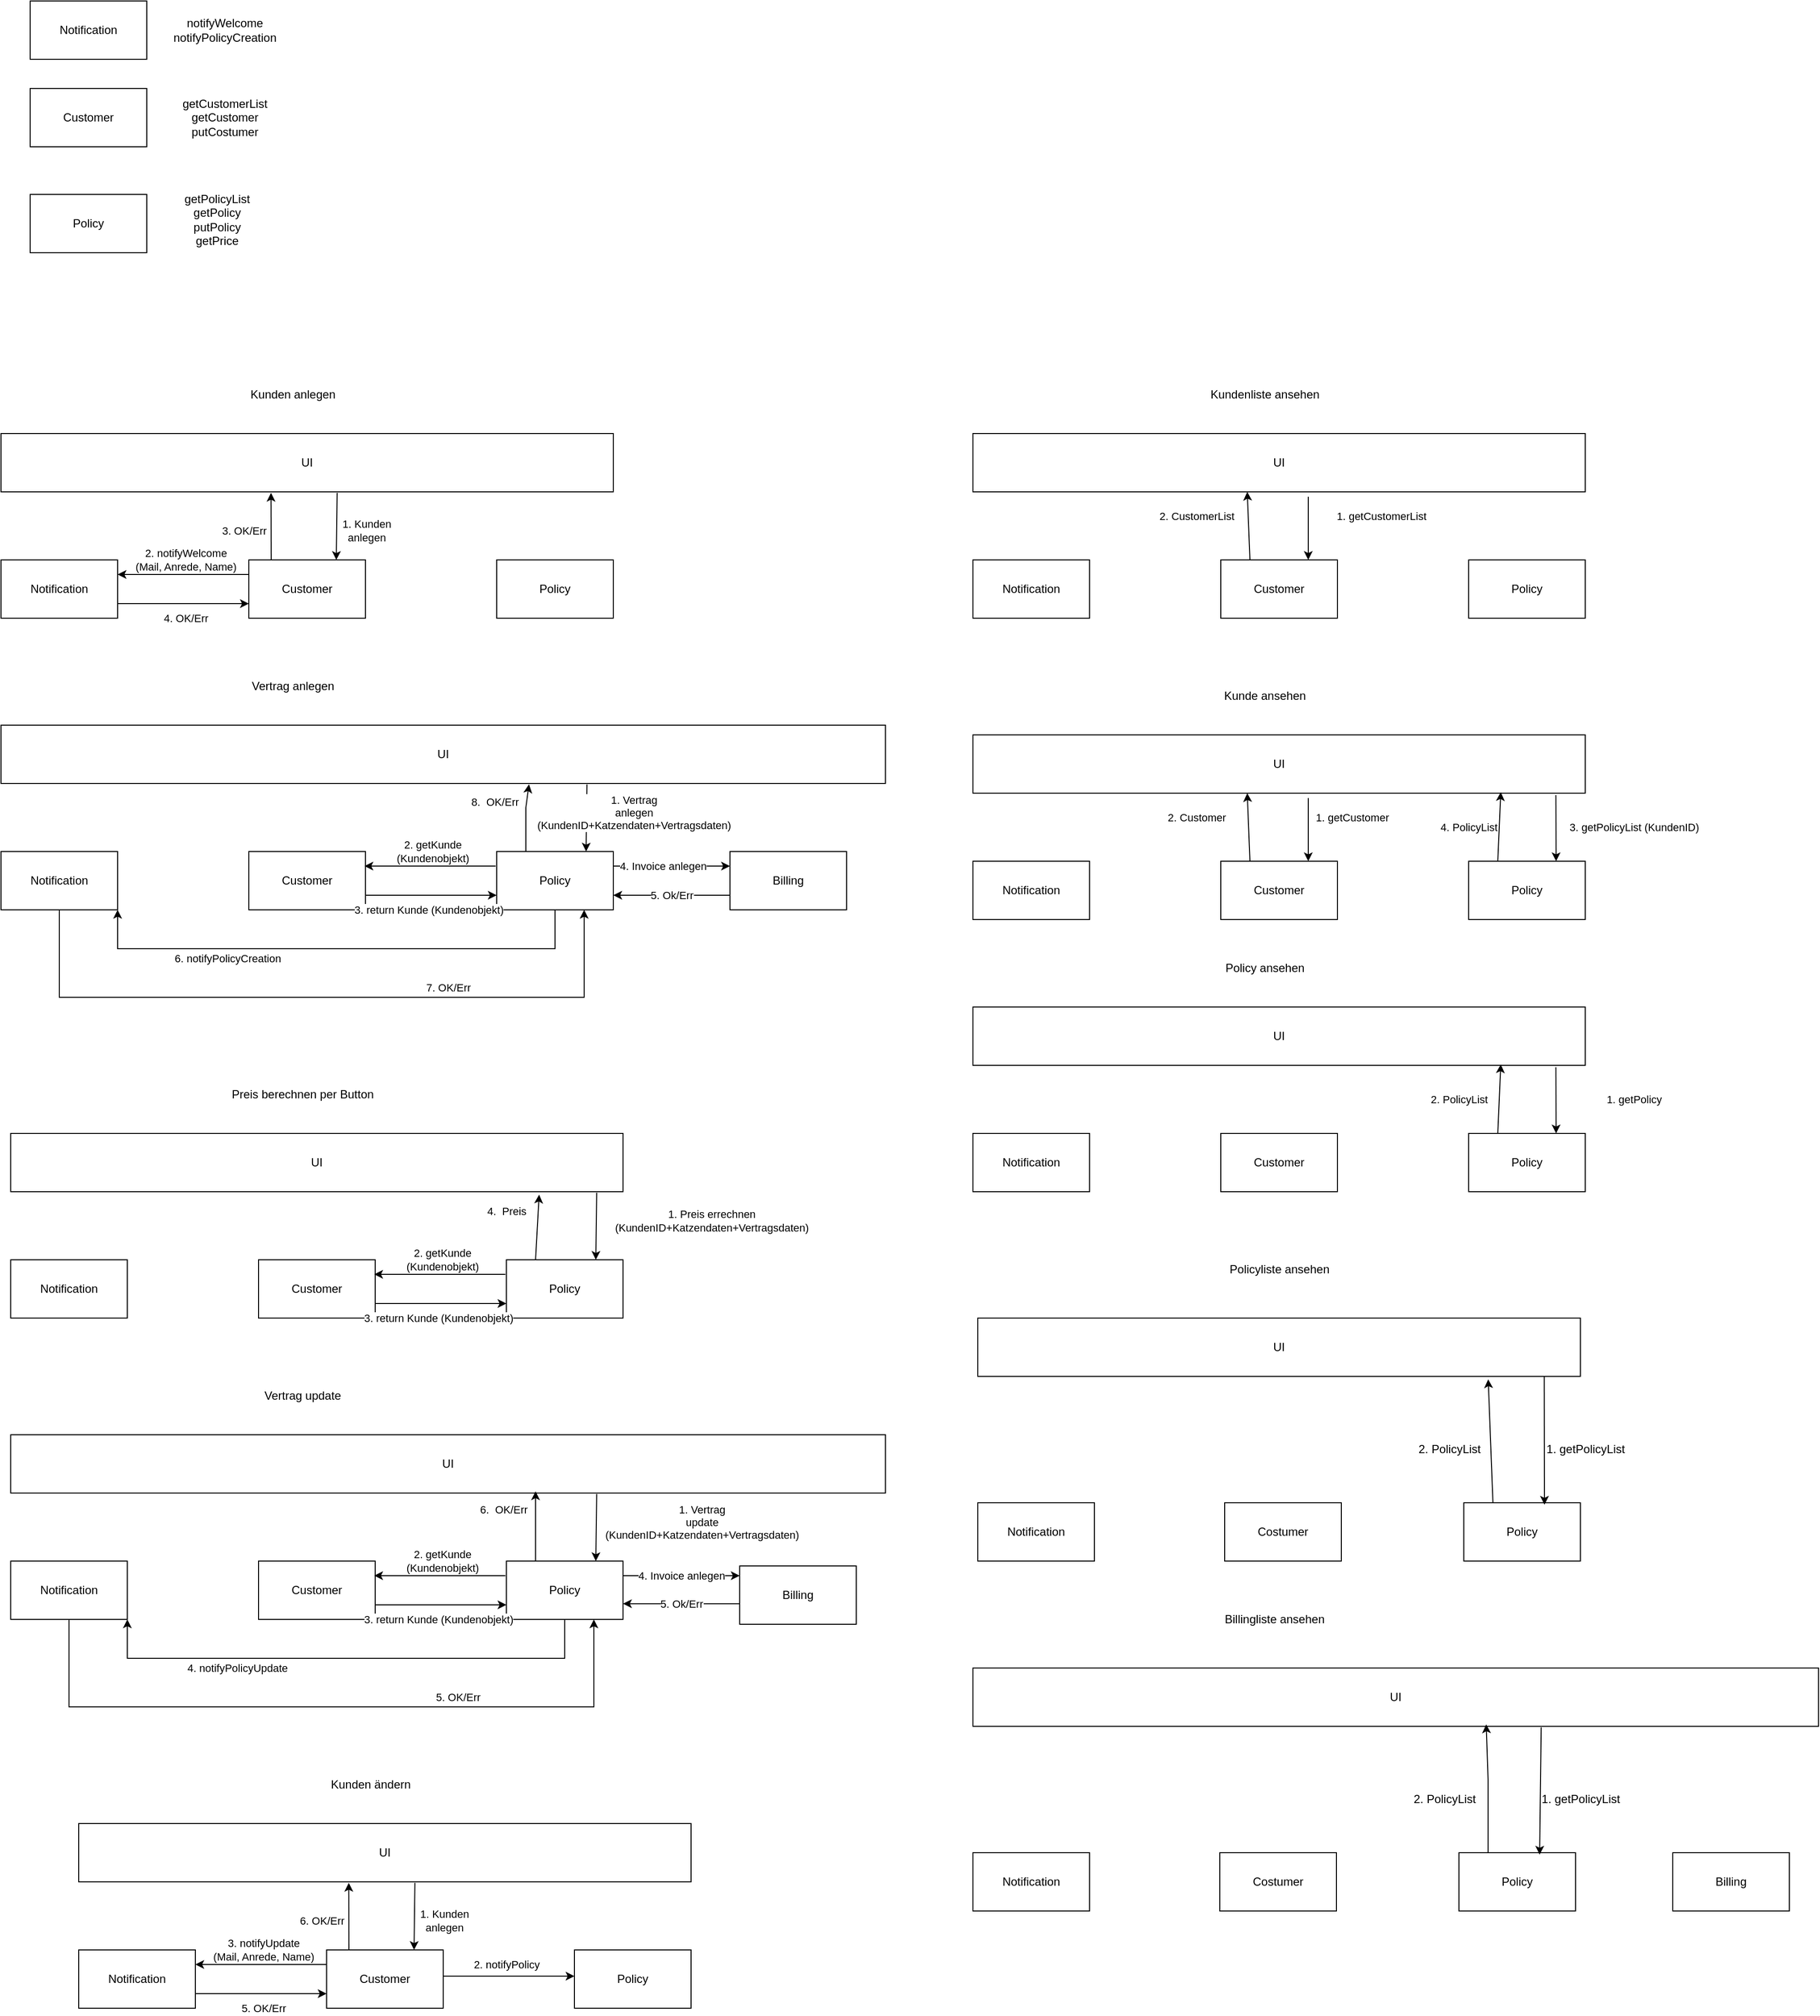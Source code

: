 <mxfile version="21.2.8" type="device">
  <diagram name="Page-1" id="IQKluNJay5yoK7Y6dzIi">
    <mxGraphModel dx="932" dy="2498" grid="1" gridSize="10" guides="1" tooltips="1" connect="1" arrows="1" fold="1" page="1" pageScale="1" pageWidth="850" pageHeight="1100" math="0" shadow="0">
      <root>
        <mxCell id="0" />
        <mxCell id="1" parent="0" />
        <mxCell id="1nyKRvvFUWUzTekV5F1x-77" value="UI" style="rounded=0;whiteSpace=wrap;html=1;" parent="1" vertex="1">
          <mxGeometry x="20" y="75" width="630" height="60" as="geometry" />
        </mxCell>
        <mxCell id="1nyKRvvFUWUzTekV5F1x-78" value="Notification" style="rounded=0;whiteSpace=wrap;html=1;" parent="1" vertex="1">
          <mxGeometry x="20" y="205" width="120" height="60" as="geometry" />
        </mxCell>
        <mxCell id="1nyKRvvFUWUzTekV5F1x-79" value="Customer" style="rounded=0;whiteSpace=wrap;html=1;" parent="1" vertex="1">
          <mxGeometry x="275" y="205" width="120" height="60" as="geometry" />
        </mxCell>
        <mxCell id="1nyKRvvFUWUzTekV5F1x-80" value="Policy" style="rounded=0;whiteSpace=wrap;html=1;" parent="1" vertex="1">
          <mxGeometry x="530" y="205" width="120" height="60" as="geometry" />
        </mxCell>
        <mxCell id="1nyKRvvFUWUzTekV5F1x-81" value="" style="endArrow=classic;html=1;rounded=0;entryX=0.75;entryY=0;entryDx=0;entryDy=0;exitX=0.549;exitY=1.017;exitDx=0;exitDy=0;exitPerimeter=0;" parent="1" source="1nyKRvvFUWUzTekV5F1x-77" target="1nyKRvvFUWUzTekV5F1x-79" edge="1">
          <mxGeometry width="50" height="50" relative="1" as="geometry">
            <mxPoint x="280" y="465" as="sourcePoint" />
            <mxPoint x="330" y="415" as="targetPoint" />
          </mxGeometry>
        </mxCell>
        <mxCell id="1nyKRvvFUWUzTekV5F1x-82" value="1. Kunden&lt;br&gt;anlegen" style="edgeLabel;html=1;align=center;verticalAlign=middle;resizable=0;points=[];" parent="1nyKRvvFUWUzTekV5F1x-81" vertex="1" connectable="0">
          <mxGeometry x="0.334" y="-1" relative="1" as="geometry">
            <mxPoint x="31" y="-7" as="offset" />
          </mxGeometry>
        </mxCell>
        <mxCell id="1nyKRvvFUWUzTekV5F1x-83" value="" style="endArrow=classic;html=1;rounded=0;entryX=0.441;entryY=1.017;entryDx=0;entryDy=0;entryPerimeter=0;" parent="1" target="1nyKRvvFUWUzTekV5F1x-77" edge="1">
          <mxGeometry width="50" height="50" relative="1" as="geometry">
            <mxPoint x="298" y="205" as="sourcePoint" />
            <mxPoint x="340" y="355" as="targetPoint" />
          </mxGeometry>
        </mxCell>
        <mxCell id="1nyKRvvFUWUzTekV5F1x-84" value="3. OK/Err" style="edgeLabel;html=1;align=center;verticalAlign=middle;resizable=0;points=[];" parent="1nyKRvvFUWUzTekV5F1x-83" vertex="1" connectable="0">
          <mxGeometry x="-0.536" y="2" relative="1" as="geometry">
            <mxPoint x="-26" y="-14" as="offset" />
          </mxGeometry>
        </mxCell>
        <mxCell id="1nyKRvvFUWUzTekV5F1x-85" value="Kunden anlegen&lt;br&gt;" style="text;html=1;align=center;verticalAlign=middle;resizable=0;points=[];autosize=1;strokeColor=none;fillColor=none;" parent="1" vertex="1">
          <mxGeometry x="265" y="20" width="110" height="30" as="geometry" />
        </mxCell>
        <mxCell id="1nyKRvvFUWUzTekV5F1x-86" value="" style="endArrow=classic;html=1;rounded=0;exitX=0;exitY=0.25;exitDx=0;exitDy=0;entryX=1;entryY=0.25;entryDx=0;entryDy=0;" parent="1" source="1nyKRvvFUWUzTekV5F1x-79" target="1nyKRvvFUWUzTekV5F1x-78" edge="1">
          <mxGeometry width="50" height="50" relative="1" as="geometry">
            <mxPoint x="490" y="305" as="sourcePoint" />
            <mxPoint x="540" y="255" as="targetPoint" />
          </mxGeometry>
        </mxCell>
        <mxCell id="1nyKRvvFUWUzTekV5F1x-87" value="2. notifyWelcome &lt;br&gt;(Mail, Anrede, Name)" style="edgeLabel;html=1;align=center;verticalAlign=middle;resizable=0;points=[];" parent="1nyKRvvFUWUzTekV5F1x-86" vertex="1" connectable="0">
          <mxGeometry x="0.585" y="1" relative="1" as="geometry">
            <mxPoint x="42" y="-16" as="offset" />
          </mxGeometry>
        </mxCell>
        <mxCell id="1nyKRvvFUWUzTekV5F1x-88" value="UI" style="rounded=0;whiteSpace=wrap;html=1;" parent="1" vertex="1">
          <mxGeometry x="20" y="375" width="910" height="60" as="geometry" />
        </mxCell>
        <mxCell id="1nyKRvvFUWUzTekV5F1x-105" style="edgeStyle=orthogonalEdgeStyle;rounded=0;orthogonalLoop=1;jettySize=auto;html=1;entryX=0.75;entryY=1;entryDx=0;entryDy=0;" parent="1" source="1nyKRvvFUWUzTekV5F1x-89" target="1nyKRvvFUWUzTekV5F1x-91" edge="1">
          <mxGeometry relative="1" as="geometry">
            <Array as="points">
              <mxPoint x="80" y="655" />
              <mxPoint x="620" y="655" />
            </Array>
          </mxGeometry>
        </mxCell>
        <mxCell id="1nyKRvvFUWUzTekV5F1x-106" value="7. OK/Err" style="edgeLabel;html=1;align=center;verticalAlign=middle;resizable=0;points=[];" parent="1nyKRvvFUWUzTekV5F1x-105" vertex="1" connectable="0">
          <mxGeometry x="0.55" y="-5" relative="1" as="geometry">
            <mxPoint x="-68" y="-15" as="offset" />
          </mxGeometry>
        </mxCell>
        <mxCell id="1nyKRvvFUWUzTekV5F1x-89" value="Notification" style="rounded=0;whiteSpace=wrap;html=1;" parent="1" vertex="1">
          <mxGeometry x="20" y="505" width="120" height="60" as="geometry" />
        </mxCell>
        <mxCell id="1nyKRvvFUWUzTekV5F1x-90" value="Customer" style="rounded=0;whiteSpace=wrap;html=1;" parent="1" vertex="1">
          <mxGeometry x="275" y="505" width="120" height="60" as="geometry" />
        </mxCell>
        <mxCell id="1nyKRvvFUWUzTekV5F1x-103" style="edgeStyle=orthogonalEdgeStyle;rounded=0;orthogonalLoop=1;jettySize=auto;html=1;entryX=1;entryY=1;entryDx=0;entryDy=0;" parent="1" source="1nyKRvvFUWUzTekV5F1x-91" target="1nyKRvvFUWUzTekV5F1x-89" edge="1">
          <mxGeometry relative="1" as="geometry">
            <Array as="points">
              <mxPoint x="590" y="605" />
              <mxPoint x="140" y="605" />
            </Array>
          </mxGeometry>
        </mxCell>
        <mxCell id="1nyKRvvFUWUzTekV5F1x-104" value="6. notifyPolicyCreation" style="edgeLabel;html=1;align=center;verticalAlign=middle;resizable=0;points=[];" parent="1nyKRvvFUWUzTekV5F1x-103" vertex="1" connectable="0">
          <mxGeometry x="0.633" y="2" relative="1" as="geometry">
            <mxPoint x="55" y="8" as="offset" />
          </mxGeometry>
        </mxCell>
        <mxCell id="1nyKRvvFUWUzTekV5F1x-91" value="Policy" style="rounded=0;whiteSpace=wrap;html=1;" parent="1" vertex="1">
          <mxGeometry x="530" y="505" width="120" height="60" as="geometry" />
        </mxCell>
        <mxCell id="1nyKRvvFUWUzTekV5F1x-96" value="Vertrag anlegen" style="text;html=1;align=center;verticalAlign=middle;resizable=0;points=[];autosize=1;strokeColor=none;fillColor=none;" parent="1" vertex="1">
          <mxGeometry x="265" y="320" width="110" height="30" as="geometry" />
        </mxCell>
        <mxCell id="1nyKRvvFUWUzTekV5F1x-97" value="" style="endArrow=classic;html=1;rounded=0;exitX=0;exitY=0.25;exitDx=0;exitDy=0;entryX=1;entryY=0.25;entryDx=0;entryDy=0;" parent="1" edge="1">
          <mxGeometry width="50" height="50" relative="1" as="geometry">
            <mxPoint x="529" y="520" as="sourcePoint" />
            <mxPoint x="394" y="520" as="targetPoint" />
          </mxGeometry>
        </mxCell>
        <mxCell id="1nyKRvvFUWUzTekV5F1x-98" value="2. getKunde &lt;br&gt;(Kundenobjekt)" style="edgeLabel;html=1;align=center;verticalAlign=middle;resizable=0;points=[];" parent="1nyKRvvFUWUzTekV5F1x-97" vertex="1" connectable="0">
          <mxGeometry x="0.585" y="1" relative="1" as="geometry">
            <mxPoint x="42" y="-16" as="offset" />
          </mxGeometry>
        </mxCell>
        <mxCell id="1nyKRvvFUWUzTekV5F1x-99" value="" style="endArrow=classic;html=1;rounded=0;entryX=0.75;entryY=0;entryDx=0;entryDy=0;exitX=0.549;exitY=1.017;exitDx=0;exitDy=0;exitPerimeter=0;" parent="1" edge="1">
          <mxGeometry width="50" height="50" relative="1" as="geometry">
            <mxPoint x="622.87" y="436.02" as="sourcePoint" />
            <mxPoint x="622" y="505" as="targetPoint" />
          </mxGeometry>
        </mxCell>
        <mxCell id="1nyKRvvFUWUzTekV5F1x-100" value="1. Vertrag&lt;br&gt;anlegen&lt;br&gt;(KundenID+Katzendaten+Vertragsdaten)" style="edgeLabel;html=1;align=center;verticalAlign=middle;resizable=0;points=[];" parent="1nyKRvvFUWUzTekV5F1x-99" vertex="1" connectable="0">
          <mxGeometry x="0.334" y="-1" relative="1" as="geometry">
            <mxPoint x="49" y="-17" as="offset" />
          </mxGeometry>
        </mxCell>
        <mxCell id="1nyKRvvFUWUzTekV5F1x-101" value="" style="endArrow=classic;html=1;rounded=0;entryX=0;entryY=0.75;entryDx=0;entryDy=0;exitX=1;exitY=0.75;exitDx=0;exitDy=0;" parent="1" source="1nyKRvvFUWUzTekV5F1x-90" target="1nyKRvvFUWUzTekV5F1x-91" edge="1">
          <mxGeometry width="50" height="50" relative="1" as="geometry">
            <mxPoint x="490" y="645" as="sourcePoint" />
            <mxPoint x="490" y="535" as="targetPoint" />
          </mxGeometry>
        </mxCell>
        <mxCell id="1nyKRvvFUWUzTekV5F1x-102" value="3. return Kunde (Kundenobjekt)" style="edgeLabel;html=1;align=center;verticalAlign=middle;resizable=0;points=[];" parent="1nyKRvvFUWUzTekV5F1x-101" vertex="1" connectable="0">
          <mxGeometry x="-0.259" y="-2" relative="1" as="geometry">
            <mxPoint x="15" y="13" as="offset" />
          </mxGeometry>
        </mxCell>
        <mxCell id="1nyKRvvFUWUzTekV5F1x-107" value="" style="endArrow=classic;html=1;rounded=0;exitX=1;exitY=0.75;exitDx=0;exitDy=0;entryX=0;entryY=0.75;entryDx=0;entryDy=0;" parent="1" source="1nyKRvvFUWUzTekV5F1x-78" target="1nyKRvvFUWUzTekV5F1x-79" edge="1">
          <mxGeometry width="50" height="50" relative="1" as="geometry">
            <mxPoint x="360" y="345" as="sourcePoint" />
            <mxPoint x="410" y="295" as="targetPoint" />
          </mxGeometry>
        </mxCell>
        <mxCell id="1nyKRvvFUWUzTekV5F1x-108" value="4. OK/Err&lt;br&gt;" style="edgeLabel;html=1;align=center;verticalAlign=middle;resizable=0;points=[];" parent="1nyKRvvFUWUzTekV5F1x-107" vertex="1" connectable="0">
          <mxGeometry x="0.156" y="-3" relative="1" as="geometry">
            <mxPoint x="-8" y="12" as="offset" />
          </mxGeometry>
        </mxCell>
        <mxCell id="1nyKRvvFUWUzTekV5F1x-109" value="" style="endArrow=classic;html=1;rounded=0;exitX=0.25;exitY=0;exitDx=0;exitDy=0;entryX=0.597;entryY=1.014;entryDx=0;entryDy=0;entryPerimeter=0;" parent="1" source="1nyKRvvFUWUzTekV5F1x-91" target="1nyKRvvFUWUzTekV5F1x-88" edge="1">
          <mxGeometry width="50" height="50" relative="1" as="geometry">
            <mxPoint x="360" y="705" as="sourcePoint" />
            <mxPoint x="410" y="655" as="targetPoint" />
            <Array as="points">
              <mxPoint x="560" y="460" />
            </Array>
          </mxGeometry>
        </mxCell>
        <mxCell id="1nyKRvvFUWUzTekV5F1x-110" value="8.&amp;nbsp; OK/Err" style="edgeLabel;html=1;align=center;verticalAlign=middle;resizable=0;points=[];" parent="1nyKRvvFUWUzTekV5F1x-109" vertex="1" connectable="0">
          <mxGeometry x="0.49" y="2" relative="1" as="geometry">
            <mxPoint x="-31" as="offset" />
          </mxGeometry>
        </mxCell>
        <mxCell id="1nyKRvvFUWUzTekV5F1x-129" value="UI" style="rounded=0;whiteSpace=wrap;html=1;" parent="1" vertex="1">
          <mxGeometry x="30" y="795" width="630" height="60" as="geometry" />
        </mxCell>
        <mxCell id="1nyKRvvFUWUzTekV5F1x-132" value="Notification" style="rounded=0;whiteSpace=wrap;html=1;" parent="1" vertex="1">
          <mxGeometry x="30" y="925" width="120" height="60" as="geometry" />
        </mxCell>
        <mxCell id="1nyKRvvFUWUzTekV5F1x-133" value="Customer" style="rounded=0;whiteSpace=wrap;html=1;" parent="1" vertex="1">
          <mxGeometry x="285" y="925" width="120" height="60" as="geometry" />
        </mxCell>
        <mxCell id="1nyKRvvFUWUzTekV5F1x-136" value="Policy" style="rounded=0;whiteSpace=wrap;html=1;" parent="1" vertex="1">
          <mxGeometry x="540" y="925" width="120" height="60" as="geometry" />
        </mxCell>
        <mxCell id="1nyKRvvFUWUzTekV5F1x-137" value="Preis berechnen per Button" style="text;html=1;align=center;verticalAlign=middle;resizable=0;points=[];autosize=1;strokeColor=none;fillColor=none;" parent="1" vertex="1">
          <mxGeometry x="245" y="740" width="170" height="30" as="geometry" />
        </mxCell>
        <mxCell id="1nyKRvvFUWUzTekV5F1x-138" value="" style="endArrow=classic;html=1;rounded=0;exitX=0;exitY=0.25;exitDx=0;exitDy=0;entryX=1;entryY=0.25;entryDx=0;entryDy=0;" parent="1" edge="1">
          <mxGeometry width="50" height="50" relative="1" as="geometry">
            <mxPoint x="539" y="940" as="sourcePoint" />
            <mxPoint x="404" y="940" as="targetPoint" />
          </mxGeometry>
        </mxCell>
        <mxCell id="1nyKRvvFUWUzTekV5F1x-139" value="2. getKunde &lt;br&gt;(Kundenobjekt)" style="edgeLabel;html=1;align=center;verticalAlign=middle;resizable=0;points=[];" parent="1nyKRvvFUWUzTekV5F1x-138" vertex="1" connectable="0">
          <mxGeometry x="0.585" y="1" relative="1" as="geometry">
            <mxPoint x="42" y="-16" as="offset" />
          </mxGeometry>
        </mxCell>
        <mxCell id="1nyKRvvFUWUzTekV5F1x-140" value="" style="endArrow=classic;html=1;rounded=0;entryX=0.75;entryY=0;entryDx=0;entryDy=0;exitX=0.549;exitY=1.017;exitDx=0;exitDy=0;exitPerimeter=0;" parent="1" edge="1">
          <mxGeometry width="50" height="50" relative="1" as="geometry">
            <mxPoint x="632.87" y="856.02" as="sourcePoint" />
            <mxPoint x="632" y="925" as="targetPoint" />
          </mxGeometry>
        </mxCell>
        <mxCell id="1nyKRvvFUWUzTekV5F1x-141" value="1. Preis errechnen&lt;br&gt;(KundenID+Katzendaten+Vertragsdaten)" style="edgeLabel;html=1;align=center;verticalAlign=middle;resizable=0;points=[];" parent="1nyKRvvFUWUzTekV5F1x-140" vertex="1" connectable="0">
          <mxGeometry x="0.334" y="-1" relative="1" as="geometry">
            <mxPoint x="119" y="-17" as="offset" />
          </mxGeometry>
        </mxCell>
        <mxCell id="1nyKRvvFUWUzTekV5F1x-142" value="" style="endArrow=classic;html=1;rounded=0;entryX=0;entryY=0.75;entryDx=0;entryDy=0;exitX=1;exitY=0.75;exitDx=0;exitDy=0;" parent="1" source="1nyKRvvFUWUzTekV5F1x-133" target="1nyKRvvFUWUzTekV5F1x-136" edge="1">
          <mxGeometry width="50" height="50" relative="1" as="geometry">
            <mxPoint x="500" y="1065" as="sourcePoint" />
            <mxPoint x="500" y="955" as="targetPoint" />
          </mxGeometry>
        </mxCell>
        <mxCell id="1nyKRvvFUWUzTekV5F1x-143" value="3. return Kunde (Kundenobjekt)" style="edgeLabel;html=1;align=center;verticalAlign=middle;resizable=0;points=[];" parent="1nyKRvvFUWUzTekV5F1x-142" vertex="1" connectable="0">
          <mxGeometry x="-0.259" y="-2" relative="1" as="geometry">
            <mxPoint x="15" y="13" as="offset" />
          </mxGeometry>
        </mxCell>
        <mxCell id="1nyKRvvFUWUzTekV5F1x-144" value="" style="endArrow=classic;html=1;rounded=0;entryX=0.863;entryY=1.05;entryDx=0;entryDy=0;entryPerimeter=0;exitX=0.25;exitY=0;exitDx=0;exitDy=0;" parent="1" source="1nyKRvvFUWUzTekV5F1x-136" target="1nyKRvvFUWUzTekV5F1x-129" edge="1">
          <mxGeometry width="50" height="50" relative="1" as="geometry">
            <mxPoint x="370" y="1125" as="sourcePoint" />
            <mxPoint x="420" y="1075" as="targetPoint" />
          </mxGeometry>
        </mxCell>
        <mxCell id="1nyKRvvFUWUzTekV5F1x-145" value="4.&amp;nbsp; Preis" style="edgeLabel;html=1;align=center;verticalAlign=middle;resizable=0;points=[];" parent="1nyKRvvFUWUzTekV5F1x-144" vertex="1" connectable="0">
          <mxGeometry x="0.49" y="2" relative="1" as="geometry">
            <mxPoint x="-31" as="offset" />
          </mxGeometry>
        </mxCell>
        <mxCell id="1nyKRvvFUWUzTekV5F1x-146" value="Notification" style="rounded=0;whiteSpace=wrap;html=1;" parent="1" vertex="1">
          <mxGeometry x="50" y="-370" width="120" height="60" as="geometry" />
        </mxCell>
        <mxCell id="1nyKRvvFUWUzTekV5F1x-147" value="notifyWelcome&lt;br&gt;notifyPolicyCreation" style="text;html=1;align=center;verticalAlign=middle;resizable=0;points=[];autosize=1;strokeColor=none;fillColor=none;" parent="1" vertex="1">
          <mxGeometry x="185" y="-360" width="130" height="40" as="geometry" />
        </mxCell>
        <mxCell id="1nyKRvvFUWUzTekV5F1x-148" value="Customer" style="rounded=0;whiteSpace=wrap;html=1;" parent="1" vertex="1">
          <mxGeometry x="50" y="-280" width="120" height="60" as="geometry" />
        </mxCell>
        <mxCell id="1nyKRvvFUWUzTekV5F1x-149" value="getCustomerList&lt;br&gt;getCustomer&lt;br&gt;putCostumer&lt;br&gt;" style="text;html=1;align=center;verticalAlign=middle;resizable=0;points=[];autosize=1;strokeColor=none;fillColor=none;" parent="1" vertex="1">
          <mxGeometry x="195" y="-280" width="110" height="60" as="geometry" />
        </mxCell>
        <mxCell id="1nyKRvvFUWUzTekV5F1x-150" value="Policy" style="rounded=0;whiteSpace=wrap;html=1;" parent="1" vertex="1">
          <mxGeometry x="50" y="-171" width="120" height="60" as="geometry" />
        </mxCell>
        <mxCell id="1nyKRvvFUWUzTekV5F1x-151" value="getPolicyList&lt;br&gt;getPolicy&lt;br&gt;putPolicy&lt;br&gt;getPrice" style="text;html=1;align=center;verticalAlign=middle;resizable=0;points=[];autosize=1;strokeColor=none;fillColor=none;" parent="1" vertex="1">
          <mxGeometry x="197" y="-180" width="90" height="70" as="geometry" />
        </mxCell>
        <mxCell id="1nyKRvvFUWUzTekV5F1x-166" value="UI" style="rounded=0;whiteSpace=wrap;html=1;" parent="1" vertex="1">
          <mxGeometry x="1020" y="75" width="630" height="60" as="geometry" />
        </mxCell>
        <mxCell id="1nyKRvvFUWUzTekV5F1x-167" value="Notification" style="rounded=0;whiteSpace=wrap;html=1;" parent="1" vertex="1">
          <mxGeometry x="1020" y="205" width="120" height="60" as="geometry" />
        </mxCell>
        <mxCell id="1nyKRvvFUWUzTekV5F1x-168" value="Customer" style="rounded=0;whiteSpace=wrap;html=1;" parent="1" vertex="1">
          <mxGeometry x="1275" y="205" width="120" height="60" as="geometry" />
        </mxCell>
        <mxCell id="1nyKRvvFUWUzTekV5F1x-169" value="Policy" style="rounded=0;whiteSpace=wrap;html=1;" parent="1" vertex="1">
          <mxGeometry x="1530" y="205" width="120" height="60" as="geometry" />
        </mxCell>
        <mxCell id="1nyKRvvFUWUzTekV5F1x-170" value="Kundenliste ansehen" style="text;html=1;align=center;verticalAlign=middle;resizable=0;points=[];autosize=1;strokeColor=none;fillColor=none;" parent="1" vertex="1">
          <mxGeometry x="1250" y="20" width="140" height="30" as="geometry" />
        </mxCell>
        <mxCell id="1nyKRvvFUWUzTekV5F1x-180" value="" style="endArrow=classic;html=1;rounded=0;entryX=0.75;entryY=0;entryDx=0;entryDy=0;" parent="1" target="1nyKRvvFUWUzTekV5F1x-168" edge="1">
          <mxGeometry width="50" height="50" relative="1" as="geometry">
            <mxPoint x="1365" y="140" as="sourcePoint" />
            <mxPoint x="1200" y="180" as="targetPoint" />
          </mxGeometry>
        </mxCell>
        <mxCell id="1nyKRvvFUWUzTekV5F1x-182" value="1. getCustomerList" style="edgeLabel;html=1;align=center;verticalAlign=middle;resizable=0;points=[];" parent="1nyKRvvFUWUzTekV5F1x-180" vertex="1" connectable="0">
          <mxGeometry x="-0.477" y="3" relative="1" as="geometry">
            <mxPoint x="72" y="3" as="offset" />
          </mxGeometry>
        </mxCell>
        <mxCell id="1nyKRvvFUWUzTekV5F1x-183" value="" style="endArrow=classic;html=1;rounded=0;exitX=0.25;exitY=0;exitDx=0;exitDy=0;entryX=0.448;entryY=1;entryDx=0;entryDy=0;entryPerimeter=0;" parent="1" source="1nyKRvvFUWUzTekV5F1x-168" target="1nyKRvvFUWUzTekV5F1x-166" edge="1">
          <mxGeometry width="50" height="50" relative="1" as="geometry">
            <mxPoint x="1190" y="240" as="sourcePoint" />
            <mxPoint x="1240" y="190" as="targetPoint" />
          </mxGeometry>
        </mxCell>
        <mxCell id="1nyKRvvFUWUzTekV5F1x-184" value="2. CustomerList" style="edgeLabel;html=1;align=center;verticalAlign=middle;resizable=0;points=[];" parent="1nyKRvvFUWUzTekV5F1x-183" vertex="1" connectable="0">
          <mxGeometry x="0.315" relative="1" as="geometry">
            <mxPoint x="-53" y="1" as="offset" />
          </mxGeometry>
        </mxCell>
        <mxCell id="1nyKRvvFUWUzTekV5F1x-185" value="UI" style="rounded=0;whiteSpace=wrap;html=1;" parent="1" vertex="1">
          <mxGeometry x="1020" y="385" width="630" height="60" as="geometry" />
        </mxCell>
        <mxCell id="1nyKRvvFUWUzTekV5F1x-186" value="Notification" style="rounded=0;whiteSpace=wrap;html=1;" parent="1" vertex="1">
          <mxGeometry x="1020" y="515" width="120" height="60" as="geometry" />
        </mxCell>
        <mxCell id="1nyKRvvFUWUzTekV5F1x-187" value="Customer" style="rounded=0;whiteSpace=wrap;html=1;" parent="1" vertex="1">
          <mxGeometry x="1275" y="515" width="120" height="60" as="geometry" />
        </mxCell>
        <mxCell id="1nyKRvvFUWUzTekV5F1x-188" value="Policy" style="rounded=0;whiteSpace=wrap;html=1;" parent="1" vertex="1">
          <mxGeometry x="1530" y="515" width="120" height="60" as="geometry" />
        </mxCell>
        <mxCell id="1nyKRvvFUWUzTekV5F1x-189" value="Kunde ansehen" style="text;html=1;align=center;verticalAlign=middle;resizable=0;points=[];autosize=1;strokeColor=none;fillColor=none;" parent="1" vertex="1">
          <mxGeometry x="1265" y="330" width="110" height="30" as="geometry" />
        </mxCell>
        <mxCell id="1nyKRvvFUWUzTekV5F1x-190" value="" style="endArrow=classic;html=1;rounded=0;entryX=0.75;entryY=0;entryDx=0;entryDy=0;" parent="1" target="1nyKRvvFUWUzTekV5F1x-187" edge="1">
          <mxGeometry width="50" height="50" relative="1" as="geometry">
            <mxPoint x="1365" y="450" as="sourcePoint" />
            <mxPoint x="1200" y="490" as="targetPoint" />
          </mxGeometry>
        </mxCell>
        <mxCell id="1nyKRvvFUWUzTekV5F1x-191" value="1. getCustomer" style="edgeLabel;html=1;align=center;verticalAlign=middle;resizable=0;points=[];" parent="1nyKRvvFUWUzTekV5F1x-190" vertex="1" connectable="0">
          <mxGeometry x="-0.477" y="3" relative="1" as="geometry">
            <mxPoint x="42" y="3" as="offset" />
          </mxGeometry>
        </mxCell>
        <mxCell id="1nyKRvvFUWUzTekV5F1x-192" value="" style="endArrow=classic;html=1;rounded=0;exitX=0.25;exitY=0;exitDx=0;exitDy=0;entryX=0.448;entryY=1;entryDx=0;entryDy=0;entryPerimeter=0;" parent="1" source="1nyKRvvFUWUzTekV5F1x-187" target="1nyKRvvFUWUzTekV5F1x-185" edge="1">
          <mxGeometry width="50" height="50" relative="1" as="geometry">
            <mxPoint x="1190" y="550" as="sourcePoint" />
            <mxPoint x="1240" y="500" as="targetPoint" />
          </mxGeometry>
        </mxCell>
        <mxCell id="1nyKRvvFUWUzTekV5F1x-193" value="2. Customer" style="edgeLabel;html=1;align=center;verticalAlign=middle;resizable=0;points=[];" parent="1nyKRvvFUWUzTekV5F1x-192" vertex="1" connectable="0">
          <mxGeometry x="0.315" relative="1" as="geometry">
            <mxPoint x="-53" y="1" as="offset" />
          </mxGeometry>
        </mxCell>
        <mxCell id="1nyKRvvFUWUzTekV5F1x-194" value="" style="endArrow=classic;html=1;rounded=0;entryX=0.75;entryY=0;entryDx=0;entryDy=0;exitX=0.952;exitY=1.033;exitDx=0;exitDy=0;exitPerimeter=0;" parent="1" source="1nyKRvvFUWUzTekV5F1x-185" target="1nyKRvvFUWUzTekV5F1x-188" edge="1">
          <mxGeometry width="50" height="50" relative="1" as="geometry">
            <mxPoint x="1530" y="710" as="sourcePoint" />
            <mxPoint x="1580" y="660" as="targetPoint" />
          </mxGeometry>
        </mxCell>
        <mxCell id="1nyKRvvFUWUzTekV5F1x-195" value="3. getPolicyList (KundenID)" style="edgeLabel;html=1;align=center;verticalAlign=middle;resizable=0;points=[];" parent="1nyKRvvFUWUzTekV5F1x-194" vertex="1" connectable="0">
          <mxGeometry x="-0.588" y="-2" relative="1" as="geometry">
            <mxPoint x="82" y="19" as="offset" />
          </mxGeometry>
        </mxCell>
        <mxCell id="1nyKRvvFUWUzTekV5F1x-196" value="" style="endArrow=classic;html=1;rounded=0;entryX=0.862;entryY=0.983;entryDx=0;entryDy=0;entryPerimeter=0;exitX=0.25;exitY=0;exitDx=0;exitDy=0;" parent="1" source="1nyKRvvFUWUzTekV5F1x-188" target="1nyKRvvFUWUzTekV5F1x-185" edge="1">
          <mxGeometry width="50" height="50" relative="1" as="geometry">
            <mxPoint x="1150" y="510" as="sourcePoint" />
            <mxPoint x="1200" y="460" as="targetPoint" />
          </mxGeometry>
        </mxCell>
        <mxCell id="1nyKRvvFUWUzTekV5F1x-197" value="4. PolicyList" style="edgeLabel;html=1;align=center;verticalAlign=middle;resizable=0;points=[];" parent="1nyKRvvFUWUzTekV5F1x-196" vertex="1" connectable="0">
          <mxGeometry x="0.407" y="1" relative="1" as="geometry">
            <mxPoint x="-31" y="15" as="offset" />
          </mxGeometry>
        </mxCell>
        <mxCell id="1nyKRvvFUWUzTekV5F1x-211" value="UI" style="rounded=0;whiteSpace=wrap;html=1;" parent="1" vertex="1">
          <mxGeometry x="1020" y="665" width="630" height="60" as="geometry" />
        </mxCell>
        <mxCell id="1nyKRvvFUWUzTekV5F1x-212" value="Notification" style="rounded=0;whiteSpace=wrap;html=1;" parent="1" vertex="1">
          <mxGeometry x="1020" y="795" width="120" height="60" as="geometry" />
        </mxCell>
        <mxCell id="1nyKRvvFUWUzTekV5F1x-213" value="Customer" style="rounded=0;whiteSpace=wrap;html=1;" parent="1" vertex="1">
          <mxGeometry x="1275" y="795" width="120" height="60" as="geometry" />
        </mxCell>
        <mxCell id="1nyKRvvFUWUzTekV5F1x-214" value="Policy" style="rounded=0;whiteSpace=wrap;html=1;" parent="1" vertex="1">
          <mxGeometry x="1530" y="795" width="120" height="60" as="geometry" />
        </mxCell>
        <mxCell id="1nyKRvvFUWUzTekV5F1x-215" value="Policy ansehen" style="text;html=1;align=center;verticalAlign=middle;resizable=0;points=[];autosize=1;strokeColor=none;fillColor=none;" parent="1" vertex="1">
          <mxGeometry x="1270" y="610" width="100" height="30" as="geometry" />
        </mxCell>
        <mxCell id="1nyKRvvFUWUzTekV5F1x-220" value="" style="endArrow=classic;html=1;rounded=0;entryX=0.75;entryY=0;entryDx=0;entryDy=0;exitX=0.952;exitY=1.033;exitDx=0;exitDy=0;exitPerimeter=0;" parent="1" source="1nyKRvvFUWUzTekV5F1x-211" target="1nyKRvvFUWUzTekV5F1x-214" edge="1">
          <mxGeometry width="50" height="50" relative="1" as="geometry">
            <mxPoint x="1530" y="990" as="sourcePoint" />
            <mxPoint x="1580" y="940" as="targetPoint" />
          </mxGeometry>
        </mxCell>
        <mxCell id="1nyKRvvFUWUzTekV5F1x-221" value="1. getPolicy" style="edgeLabel;html=1;align=center;verticalAlign=middle;resizable=0;points=[];" parent="1nyKRvvFUWUzTekV5F1x-220" vertex="1" connectable="0">
          <mxGeometry x="-0.588" y="-2" relative="1" as="geometry">
            <mxPoint x="82" y="19" as="offset" />
          </mxGeometry>
        </mxCell>
        <mxCell id="1nyKRvvFUWUzTekV5F1x-222" value="" style="endArrow=classic;html=1;rounded=0;entryX=0.862;entryY=0.983;entryDx=0;entryDy=0;entryPerimeter=0;exitX=0.25;exitY=0;exitDx=0;exitDy=0;" parent="1" source="1nyKRvvFUWUzTekV5F1x-214" target="1nyKRvvFUWUzTekV5F1x-211" edge="1">
          <mxGeometry width="50" height="50" relative="1" as="geometry">
            <mxPoint x="1150" y="790" as="sourcePoint" />
            <mxPoint x="1200" y="740" as="targetPoint" />
          </mxGeometry>
        </mxCell>
        <mxCell id="1nyKRvvFUWUzTekV5F1x-223" value="2. PolicyList" style="edgeLabel;html=1;align=center;verticalAlign=middle;resizable=0;points=[];" parent="1nyKRvvFUWUzTekV5F1x-222" vertex="1" connectable="0">
          <mxGeometry x="0.407" y="1" relative="1" as="geometry">
            <mxPoint x="-41" y="15" as="offset" />
          </mxGeometry>
        </mxCell>
        <mxCell id="bpIefnwGk3SrIN4fT7c0-9" value="UI" style="rounded=0;whiteSpace=wrap;html=1;" parent="1" vertex="1">
          <mxGeometry x="1025" y="985" width="620" height="60" as="geometry" />
        </mxCell>
        <mxCell id="bpIefnwGk3SrIN4fT7c0-10" value="Notification" style="rounded=0;whiteSpace=wrap;html=1;" parent="1" vertex="1">
          <mxGeometry x="1025" y="1175" width="120" height="60" as="geometry" />
        </mxCell>
        <mxCell id="bpIefnwGk3SrIN4fT7c0-11" value="Costumer" style="rounded=0;whiteSpace=wrap;html=1;" parent="1" vertex="1">
          <mxGeometry x="1279" y="1175" width="120" height="60" as="geometry" />
        </mxCell>
        <mxCell id="bpIefnwGk3SrIN4fT7c0-12" value="Policy" style="rounded=0;whiteSpace=wrap;html=1;" parent="1" vertex="1">
          <mxGeometry x="1525" y="1175" width="120" height="60" as="geometry" />
        </mxCell>
        <mxCell id="bpIefnwGk3SrIN4fT7c0-13" value="" style="endArrow=classic;html=1;rounded=0;entryX=0.692;entryY=0.033;entryDx=0;entryDy=0;entryPerimeter=0;exitX=0.94;exitY=1;exitDx=0;exitDy=0;exitPerimeter=0;" parent="1" source="bpIefnwGk3SrIN4fT7c0-9" target="bpIefnwGk3SrIN4fT7c0-12" edge="1">
          <mxGeometry width="50" height="50" relative="1" as="geometry">
            <mxPoint x="1285" y="1035" as="sourcePoint" />
            <mxPoint x="1335" y="985" as="targetPoint" />
          </mxGeometry>
        </mxCell>
        <mxCell id="bpIefnwGk3SrIN4fT7c0-14" value="1. getPolicyList" style="text;html=1;align=center;verticalAlign=middle;resizable=0;points=[];autosize=1;strokeColor=none;fillColor=none;" parent="1" vertex="1">
          <mxGeometry x="1600" y="1105" width="100" height="30" as="geometry" />
        </mxCell>
        <mxCell id="bpIefnwGk3SrIN4fT7c0-15" value="" style="endArrow=classic;html=1;rounded=0;entryX=0.847;entryY=1.05;entryDx=0;entryDy=0;entryPerimeter=0;exitX=0.25;exitY=0;exitDx=0;exitDy=0;" parent="1" source="bpIefnwGk3SrIN4fT7c0-12" target="bpIefnwGk3SrIN4fT7c0-9" edge="1">
          <mxGeometry width="50" height="50" relative="1" as="geometry">
            <mxPoint x="1285" y="1035" as="sourcePoint" />
            <mxPoint x="1335" y="985" as="targetPoint" />
          </mxGeometry>
        </mxCell>
        <mxCell id="bpIefnwGk3SrIN4fT7c0-16" value="2. PolicyList" style="text;html=1;align=center;verticalAlign=middle;resizable=0;points=[];autosize=1;strokeColor=none;fillColor=none;" parent="1" vertex="1">
          <mxGeometry x="1465" y="1105" width="90" height="30" as="geometry" />
        </mxCell>
        <mxCell id="bpIefnwGk3SrIN4fT7c0-17" value="Policyliste ansehen" style="text;html=1;align=center;verticalAlign=middle;resizable=0;points=[];autosize=1;strokeColor=none;fillColor=none;" parent="1" vertex="1">
          <mxGeometry x="1270" y="920" width="130" height="30" as="geometry" />
        </mxCell>
        <mxCell id="jb8a5uM32g1TWFS9ff9H-21" value="UI" style="rounded=0;whiteSpace=wrap;html=1;" parent="1" vertex="1">
          <mxGeometry x="30" y="1105" width="900" height="60" as="geometry" />
        </mxCell>
        <mxCell id="jb8a5uM32g1TWFS9ff9H-22" style="edgeStyle=orthogonalEdgeStyle;rounded=0;orthogonalLoop=1;jettySize=auto;html=1;entryX=0.75;entryY=1;entryDx=0;entryDy=0;" parent="1" source="jb8a5uM32g1TWFS9ff9H-24" target="jb8a5uM32g1TWFS9ff9H-28" edge="1">
          <mxGeometry relative="1" as="geometry">
            <Array as="points">
              <mxPoint x="90" y="1385" />
              <mxPoint x="630" y="1385" />
            </Array>
          </mxGeometry>
        </mxCell>
        <mxCell id="jb8a5uM32g1TWFS9ff9H-23" value="5. OK/Err" style="edgeLabel;html=1;align=center;verticalAlign=middle;resizable=0;points=[];" parent="jb8a5uM32g1TWFS9ff9H-22" vertex="1" connectable="0">
          <mxGeometry x="0.55" y="-5" relative="1" as="geometry">
            <mxPoint x="-68" y="-15" as="offset" />
          </mxGeometry>
        </mxCell>
        <mxCell id="jb8a5uM32g1TWFS9ff9H-24" value="Notification" style="rounded=0;whiteSpace=wrap;html=1;" parent="1" vertex="1">
          <mxGeometry x="30" y="1235" width="120" height="60" as="geometry" />
        </mxCell>
        <mxCell id="jb8a5uM32g1TWFS9ff9H-25" value="Customer" style="rounded=0;whiteSpace=wrap;html=1;" parent="1" vertex="1">
          <mxGeometry x="285" y="1235" width="120" height="60" as="geometry" />
        </mxCell>
        <mxCell id="jb8a5uM32g1TWFS9ff9H-26" style="edgeStyle=orthogonalEdgeStyle;rounded=0;orthogonalLoop=1;jettySize=auto;html=1;entryX=1;entryY=1;entryDx=0;entryDy=0;" parent="1" source="jb8a5uM32g1TWFS9ff9H-28" target="jb8a5uM32g1TWFS9ff9H-24" edge="1">
          <mxGeometry relative="1" as="geometry">
            <Array as="points">
              <mxPoint x="600" y="1335" />
              <mxPoint x="150" y="1335" />
            </Array>
          </mxGeometry>
        </mxCell>
        <mxCell id="jb8a5uM32g1TWFS9ff9H-27" value="4. notifyPolicyUpdate" style="edgeLabel;html=1;align=center;verticalAlign=middle;resizable=0;points=[];" parent="jb8a5uM32g1TWFS9ff9H-26" vertex="1" connectable="0">
          <mxGeometry x="0.633" y="2" relative="1" as="geometry">
            <mxPoint x="55" y="8" as="offset" />
          </mxGeometry>
        </mxCell>
        <mxCell id="jb8a5uM32g1TWFS9ff9H-28" value="Policy" style="rounded=0;whiteSpace=wrap;html=1;" parent="1" vertex="1">
          <mxGeometry x="540" y="1235" width="120" height="60" as="geometry" />
        </mxCell>
        <mxCell id="jb8a5uM32g1TWFS9ff9H-29" value="Vertrag update" style="text;html=1;align=center;verticalAlign=middle;resizable=0;points=[];autosize=1;strokeColor=none;fillColor=none;" parent="1" vertex="1">
          <mxGeometry x="280" y="1050" width="100" height="30" as="geometry" />
        </mxCell>
        <mxCell id="jb8a5uM32g1TWFS9ff9H-30" value="" style="endArrow=classic;html=1;rounded=0;exitX=0;exitY=0.25;exitDx=0;exitDy=0;entryX=1;entryY=0.25;entryDx=0;entryDy=0;" parent="1" edge="1">
          <mxGeometry width="50" height="50" relative="1" as="geometry">
            <mxPoint x="539" y="1250" as="sourcePoint" />
            <mxPoint x="404" y="1250" as="targetPoint" />
          </mxGeometry>
        </mxCell>
        <mxCell id="jb8a5uM32g1TWFS9ff9H-31" value="2. getKunde &lt;br&gt;(Kundenobjekt)" style="edgeLabel;html=1;align=center;verticalAlign=middle;resizable=0;points=[];" parent="jb8a5uM32g1TWFS9ff9H-30" vertex="1" connectable="0">
          <mxGeometry x="0.585" y="1" relative="1" as="geometry">
            <mxPoint x="42" y="-16" as="offset" />
          </mxGeometry>
        </mxCell>
        <mxCell id="jb8a5uM32g1TWFS9ff9H-32" value="" style="endArrow=classic;html=1;rounded=0;entryX=0.75;entryY=0;entryDx=0;entryDy=0;exitX=0.549;exitY=1.017;exitDx=0;exitDy=0;exitPerimeter=0;" parent="1" edge="1">
          <mxGeometry width="50" height="50" relative="1" as="geometry">
            <mxPoint x="632.87" y="1166.02" as="sourcePoint" />
            <mxPoint x="632" y="1235" as="targetPoint" />
          </mxGeometry>
        </mxCell>
        <mxCell id="jb8a5uM32g1TWFS9ff9H-33" value="1. Vertrag&lt;br&gt;update&lt;br&gt;(KundenID+Katzendaten+Vertragsdaten)" style="edgeLabel;html=1;align=center;verticalAlign=middle;resizable=0;points=[];" parent="jb8a5uM32g1TWFS9ff9H-32" vertex="1" connectable="0">
          <mxGeometry x="0.334" y="-1" relative="1" as="geometry">
            <mxPoint x="109" y="-17" as="offset" />
          </mxGeometry>
        </mxCell>
        <mxCell id="jb8a5uM32g1TWFS9ff9H-34" value="" style="endArrow=classic;html=1;rounded=0;entryX=0;entryY=0.75;entryDx=0;entryDy=0;exitX=1;exitY=0.75;exitDx=0;exitDy=0;" parent="1" source="jb8a5uM32g1TWFS9ff9H-25" target="jb8a5uM32g1TWFS9ff9H-28" edge="1">
          <mxGeometry width="50" height="50" relative="1" as="geometry">
            <mxPoint x="500" y="1375" as="sourcePoint" />
            <mxPoint x="500" y="1265" as="targetPoint" />
          </mxGeometry>
        </mxCell>
        <mxCell id="jb8a5uM32g1TWFS9ff9H-35" value="3. return Kunde (Kundenobjekt)" style="edgeLabel;html=1;align=center;verticalAlign=middle;resizable=0;points=[];" parent="jb8a5uM32g1TWFS9ff9H-34" vertex="1" connectable="0">
          <mxGeometry x="-0.259" y="-2" relative="1" as="geometry">
            <mxPoint x="15" y="13" as="offset" />
          </mxGeometry>
        </mxCell>
        <mxCell id="jb8a5uM32g1TWFS9ff9H-36" value="" style="endArrow=classic;html=1;rounded=0;exitX=0.25;exitY=0;exitDx=0;exitDy=0;entryX=0.6;entryY=0.97;entryDx=0;entryDy=0;entryPerimeter=0;" parent="1" source="jb8a5uM32g1TWFS9ff9H-28" target="jb8a5uM32g1TWFS9ff9H-21" edge="1">
          <mxGeometry width="50" height="50" relative="1" as="geometry">
            <mxPoint x="370" y="1435" as="sourcePoint" />
            <mxPoint x="420" y="1385" as="targetPoint" />
            <Array as="points">
              <mxPoint x="570" y="1190" />
            </Array>
          </mxGeometry>
        </mxCell>
        <mxCell id="jb8a5uM32g1TWFS9ff9H-37" value="6.&amp;nbsp; OK/Err" style="edgeLabel;html=1;align=center;verticalAlign=middle;resizable=0;points=[];" parent="jb8a5uM32g1TWFS9ff9H-36" vertex="1" connectable="0">
          <mxGeometry x="0.49" y="2" relative="1" as="geometry">
            <mxPoint x="-31" as="offset" />
          </mxGeometry>
        </mxCell>
        <mxCell id="dnBykkNgyLCSssH3elwy-18" value="UI" style="rounded=0;whiteSpace=wrap;html=1;" parent="1" vertex="1">
          <mxGeometry x="100" y="1505" width="630" height="60" as="geometry" />
        </mxCell>
        <mxCell id="dnBykkNgyLCSssH3elwy-19" value="Notification" style="rounded=0;whiteSpace=wrap;html=1;" parent="1" vertex="1">
          <mxGeometry x="100" y="1635" width="120" height="60" as="geometry" />
        </mxCell>
        <mxCell id="dnBykkNgyLCSssH3elwy-20" style="edgeStyle=none;html=1;entryX=0;entryY=0.25;entryDx=0;entryDy=0;exitX=1;exitY=0.25;exitDx=0;exitDy=0;" parent="1" edge="1">
          <mxGeometry relative="1" as="geometry">
            <mxPoint x="475" y="1662" as="sourcePoint" />
            <mxPoint x="610" y="1662" as="targetPoint" />
          </mxGeometry>
        </mxCell>
        <mxCell id="dnBykkNgyLCSssH3elwy-21" value="2. notifyPolicy" style="edgeLabel;html=1;align=center;verticalAlign=middle;resizable=0;points=[];" parent="dnBykkNgyLCSssH3elwy-20" vertex="1" connectable="0">
          <mxGeometry x="0.231" relative="1" as="geometry">
            <mxPoint x="-18" y="-12" as="offset" />
          </mxGeometry>
        </mxCell>
        <mxCell id="dnBykkNgyLCSssH3elwy-22" value="Customer" style="rounded=0;whiteSpace=wrap;html=1;" parent="1" vertex="1">
          <mxGeometry x="355" y="1635" width="120" height="60" as="geometry" />
        </mxCell>
        <mxCell id="dnBykkNgyLCSssH3elwy-23" value="Policy" style="rounded=0;whiteSpace=wrap;html=1;" parent="1" vertex="1">
          <mxGeometry x="610" y="1635" width="120" height="60" as="geometry" />
        </mxCell>
        <mxCell id="dnBykkNgyLCSssH3elwy-24" value="" style="endArrow=classic;html=1;rounded=0;entryX=0.75;entryY=0;entryDx=0;entryDy=0;exitX=0.549;exitY=1.017;exitDx=0;exitDy=0;exitPerimeter=0;" parent="1" source="dnBykkNgyLCSssH3elwy-18" target="dnBykkNgyLCSssH3elwy-22" edge="1">
          <mxGeometry width="50" height="50" relative="1" as="geometry">
            <mxPoint x="360" y="1895" as="sourcePoint" />
            <mxPoint x="410" y="1845" as="targetPoint" />
          </mxGeometry>
        </mxCell>
        <mxCell id="dnBykkNgyLCSssH3elwy-25" value="1. Kunden&lt;br&gt;anlegen" style="edgeLabel;html=1;align=center;verticalAlign=middle;resizable=0;points=[];" parent="dnBykkNgyLCSssH3elwy-24" vertex="1" connectable="0">
          <mxGeometry x="0.334" y="-1" relative="1" as="geometry">
            <mxPoint x="31" y="-7" as="offset" />
          </mxGeometry>
        </mxCell>
        <mxCell id="dnBykkNgyLCSssH3elwy-26" value="" style="endArrow=classic;html=1;rounded=0;entryX=0.441;entryY=1.017;entryDx=0;entryDy=0;entryPerimeter=0;" parent="1" target="dnBykkNgyLCSssH3elwy-18" edge="1">
          <mxGeometry width="50" height="50" relative="1" as="geometry">
            <mxPoint x="378" y="1635" as="sourcePoint" />
            <mxPoint x="420" y="1785" as="targetPoint" />
          </mxGeometry>
        </mxCell>
        <mxCell id="dnBykkNgyLCSssH3elwy-27" value="6. OK/Err" style="edgeLabel;html=1;align=center;verticalAlign=middle;resizable=0;points=[];" parent="dnBykkNgyLCSssH3elwy-26" vertex="1" connectable="0">
          <mxGeometry x="-0.536" y="2" relative="1" as="geometry">
            <mxPoint x="-26" y="-14" as="offset" />
          </mxGeometry>
        </mxCell>
        <mxCell id="dnBykkNgyLCSssH3elwy-28" value="Kunden ändern" style="text;html=1;align=center;verticalAlign=middle;resizable=0;points=[];autosize=1;strokeColor=none;fillColor=none;" parent="1" vertex="1">
          <mxGeometry x="345" y="1450" width="110" height="30" as="geometry" />
        </mxCell>
        <mxCell id="dnBykkNgyLCSssH3elwy-29" value="" style="endArrow=classic;html=1;rounded=0;exitX=0;exitY=0.25;exitDx=0;exitDy=0;entryX=1;entryY=0.25;entryDx=0;entryDy=0;" parent="1" source="dnBykkNgyLCSssH3elwy-22" target="dnBykkNgyLCSssH3elwy-19" edge="1">
          <mxGeometry width="50" height="50" relative="1" as="geometry">
            <mxPoint x="570" y="1735" as="sourcePoint" />
            <mxPoint x="620" y="1685" as="targetPoint" />
          </mxGeometry>
        </mxCell>
        <mxCell id="dnBykkNgyLCSssH3elwy-30" value="3. notifyUpdate&lt;br&gt;(Mail, Anrede, Name)" style="edgeLabel;html=1;align=center;verticalAlign=middle;resizable=0;points=[];" parent="dnBykkNgyLCSssH3elwy-29" vertex="1" connectable="0">
          <mxGeometry x="0.585" y="1" relative="1" as="geometry">
            <mxPoint x="42" y="-16" as="offset" />
          </mxGeometry>
        </mxCell>
        <mxCell id="dnBykkNgyLCSssH3elwy-31" value="" style="endArrow=classic;html=1;rounded=0;exitX=1;exitY=0.75;exitDx=0;exitDy=0;entryX=0;entryY=0.75;entryDx=0;entryDy=0;" parent="1" source="dnBykkNgyLCSssH3elwy-19" target="dnBykkNgyLCSssH3elwy-22" edge="1">
          <mxGeometry width="50" height="50" relative="1" as="geometry">
            <mxPoint x="440" y="1775" as="sourcePoint" />
            <mxPoint x="490" y="1725" as="targetPoint" />
          </mxGeometry>
        </mxCell>
        <mxCell id="dnBykkNgyLCSssH3elwy-32" value="5. OK/Err" style="edgeLabel;html=1;align=center;verticalAlign=middle;resizable=0;points=[];" parent="dnBykkNgyLCSssH3elwy-31" vertex="1" connectable="0">
          <mxGeometry x="0.156" y="-3" relative="1" as="geometry">
            <mxPoint x="-8" y="12" as="offset" />
          </mxGeometry>
        </mxCell>
        <mxCell id="aC48wSUBDzt9oeO3Ef_e-1" value="UI" style="rounded=0;whiteSpace=wrap;html=1;" vertex="1" parent="1">
          <mxGeometry x="1020" y="1345" width="870" height="60" as="geometry" />
        </mxCell>
        <mxCell id="aC48wSUBDzt9oeO3Ef_e-2" value="Notification" style="rounded=0;whiteSpace=wrap;html=1;" vertex="1" parent="1">
          <mxGeometry x="1020" y="1535" width="120" height="60" as="geometry" />
        </mxCell>
        <mxCell id="aC48wSUBDzt9oeO3Ef_e-3" value="Costumer" style="rounded=0;whiteSpace=wrap;html=1;" vertex="1" parent="1">
          <mxGeometry x="1274" y="1535" width="120" height="60" as="geometry" />
        </mxCell>
        <mxCell id="aC48wSUBDzt9oeO3Ef_e-4" value="Policy" style="rounded=0;whiteSpace=wrap;html=1;" vertex="1" parent="1">
          <mxGeometry x="1520" y="1535" width="120" height="60" as="geometry" />
        </mxCell>
        <mxCell id="aC48wSUBDzt9oeO3Ef_e-5" value="" style="endArrow=classic;html=1;rounded=0;entryX=0.692;entryY=0.033;entryDx=0;entryDy=0;entryPerimeter=0;exitX=0.672;exitY=1.017;exitDx=0;exitDy=0;exitPerimeter=0;" edge="1" parent="1" source="aC48wSUBDzt9oeO3Ef_e-1" target="aC48wSUBDzt9oeO3Ef_e-4">
          <mxGeometry width="50" height="50" relative="1" as="geometry">
            <mxPoint x="1280" y="1395" as="sourcePoint" />
            <mxPoint x="1330" y="1345" as="targetPoint" />
          </mxGeometry>
        </mxCell>
        <mxCell id="aC48wSUBDzt9oeO3Ef_e-6" value="1. getPolicyList" style="text;html=1;align=center;verticalAlign=middle;resizable=0;points=[];autosize=1;strokeColor=none;fillColor=none;" vertex="1" parent="1">
          <mxGeometry x="1595" y="1465" width="100" height="30" as="geometry" />
        </mxCell>
        <mxCell id="aC48wSUBDzt9oeO3Ef_e-7" value="" style="endArrow=classic;html=1;rounded=0;entryX=0.607;entryY=0.967;entryDx=0;entryDy=0;entryPerimeter=0;exitX=0.25;exitY=0;exitDx=0;exitDy=0;" edge="1" parent="1" source="aC48wSUBDzt9oeO3Ef_e-4" target="aC48wSUBDzt9oeO3Ef_e-1">
          <mxGeometry width="50" height="50" relative="1" as="geometry">
            <mxPoint x="1280" y="1395" as="sourcePoint" />
            <mxPoint x="1330" y="1345" as="targetPoint" />
            <Array as="points">
              <mxPoint x="1550" y="1460" />
            </Array>
          </mxGeometry>
        </mxCell>
        <mxCell id="aC48wSUBDzt9oeO3Ef_e-8" value="2. PolicyList" style="text;html=1;align=center;verticalAlign=middle;resizable=0;points=[];autosize=1;strokeColor=none;fillColor=none;" vertex="1" parent="1">
          <mxGeometry x="1460" y="1465" width="90" height="30" as="geometry" />
        </mxCell>
        <mxCell id="aC48wSUBDzt9oeO3Ef_e-9" value="Billingliste ansehen" style="text;html=1;align=center;verticalAlign=middle;resizable=0;points=[];autosize=1;strokeColor=none;fillColor=none;" vertex="1" parent="1">
          <mxGeometry x="1265" y="1280" width="130" height="30" as="geometry" />
        </mxCell>
        <mxCell id="aC48wSUBDzt9oeO3Ef_e-10" value="Billing" style="rounded=0;whiteSpace=wrap;html=1;" vertex="1" parent="1">
          <mxGeometry x="1740" y="1535" width="120" height="60" as="geometry" />
        </mxCell>
        <mxCell id="aC48wSUBDzt9oeO3Ef_e-11" value="Billing" style="rounded=0;whiteSpace=wrap;html=1;" vertex="1" parent="1">
          <mxGeometry x="770" y="505" width="120" height="60" as="geometry" />
        </mxCell>
        <mxCell id="aC48wSUBDzt9oeO3Ef_e-12" value="4. Invoice anlegen" style="endArrow=classic;html=1;rounded=0;exitX=1;exitY=0.25;exitDx=0;exitDy=0;entryX=0;entryY=0.25;entryDx=0;entryDy=0;" edge="1" parent="1" source="1nyKRvvFUWUzTekV5F1x-91" target="aC48wSUBDzt9oeO3Ef_e-11">
          <mxGeometry x="-0.167" width="50" height="50" relative="1" as="geometry">
            <mxPoint x="670" y="530" as="sourcePoint" />
            <mxPoint x="720" y="480" as="targetPoint" />
            <Array as="points" />
            <mxPoint x="1" as="offset" />
          </mxGeometry>
        </mxCell>
        <mxCell id="aC48wSUBDzt9oeO3Ef_e-16" value="5. Ok/Err" style="endArrow=classic;html=1;rounded=0;exitX=0;exitY=0.75;exitDx=0;exitDy=0;" edge="1" parent="1" source="aC48wSUBDzt9oeO3Ef_e-11">
          <mxGeometry width="50" height="50" relative="1" as="geometry">
            <mxPoint x="690" y="590" as="sourcePoint" />
            <mxPoint x="650" y="550" as="targetPoint" />
          </mxGeometry>
        </mxCell>
        <mxCell id="aC48wSUBDzt9oeO3Ef_e-19" value="4. Invoice anlegen" style="endArrow=classic;html=1;rounded=0;exitX=1;exitY=0.25;exitDx=0;exitDy=0;entryX=0;entryY=0.25;entryDx=0;entryDy=0;" edge="1" parent="1">
          <mxGeometry width="50" height="50" relative="1" as="geometry">
            <mxPoint x="660" y="1250" as="sourcePoint" />
            <mxPoint x="780" y="1250" as="targetPoint" />
            <Array as="points" />
            <mxPoint as="offset" />
          </mxGeometry>
        </mxCell>
        <mxCell id="aC48wSUBDzt9oeO3Ef_e-20" value="5. Ok/Err" style="endArrow=classic;html=1;rounded=0;exitX=0;exitY=0.75;exitDx=0;exitDy=0;" edge="1" parent="1">
          <mxGeometry width="50" height="50" relative="1" as="geometry">
            <mxPoint x="780" y="1278.82" as="sourcePoint" />
            <mxPoint x="660" y="1278.82" as="targetPoint" />
          </mxGeometry>
        </mxCell>
        <mxCell id="aC48wSUBDzt9oeO3Ef_e-21" value="Billing" style="rounded=0;whiteSpace=wrap;html=1;" vertex="1" parent="1">
          <mxGeometry x="780" y="1240" width="120" height="60" as="geometry" />
        </mxCell>
      </root>
    </mxGraphModel>
  </diagram>
</mxfile>
